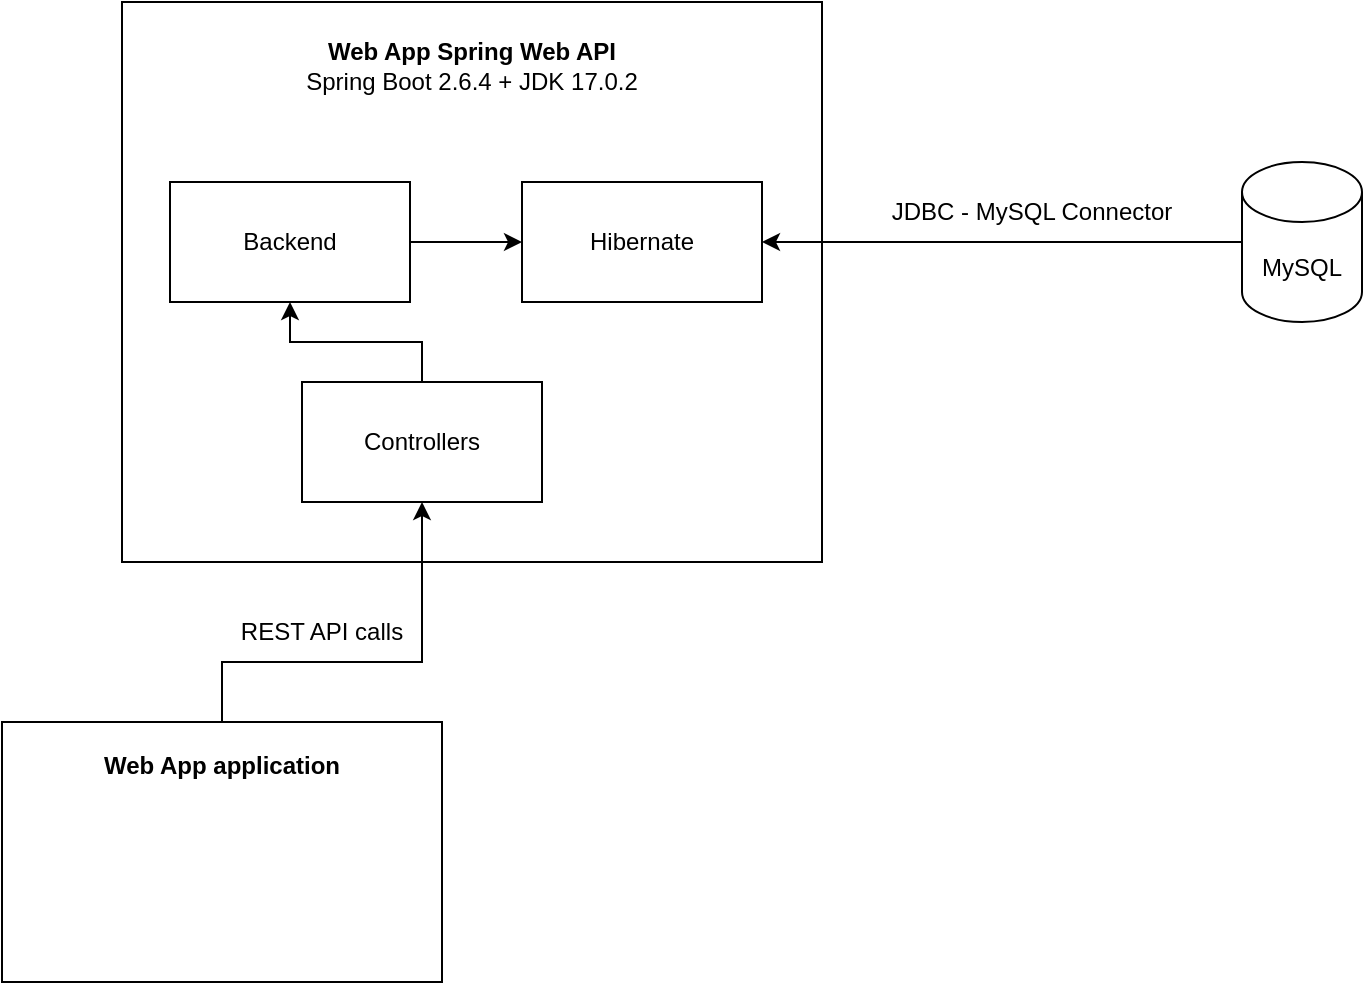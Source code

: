<mxfile version="17.1.3" type="device"><diagram id="1XXP8GII-GXch3vV3Cl-" name="Page-1"><mxGraphModel dx="1237" dy="663" grid="1" gridSize="10" guides="1" tooltips="1" connect="1" arrows="1" fold="1" page="1" pageScale="1" pageWidth="827" pageHeight="1169" math="0" shadow="0"><root><mxCell id="0"/><mxCell id="1" parent="0"/><mxCell id="43_yraPaDcWO1A_HJWw1-1" value="&lt;b&gt;Web App application&lt;/b&gt;&lt;br&gt;&lt;br&gt;&lt;br&gt;&lt;br&gt;&lt;br&gt;&lt;br&gt;&lt;br&gt;" style="rounded=0;whiteSpace=wrap;html=1;" vertex="1" parent="1"><mxGeometry x="50" y="390" width="220" height="130" as="geometry"/></mxCell><mxCell id="43_yraPaDcWO1A_HJWw1-2" value="&lt;b&gt;Web App Spring Web API&lt;/b&gt;&lt;br&gt;Spring Boot 2.6.4 + JDK 17.0.2&lt;br&gt;&lt;br&gt;&lt;br&gt;&lt;br&gt;&lt;br&gt;&lt;br&gt;&lt;br&gt;&lt;br&gt;&lt;br&gt;&lt;br&gt;&lt;br&gt;&lt;br&gt;&lt;br&gt;&lt;br&gt;&lt;br&gt;&lt;br&gt;" style="rounded=0;whiteSpace=wrap;html=1;" vertex="1" parent="1"><mxGeometry x="110" y="30" width="350" height="280" as="geometry"/></mxCell><mxCell id="43_yraPaDcWO1A_HJWw1-3" value="Controllers" style="rounded=0;whiteSpace=wrap;html=1;" vertex="1" parent="1"><mxGeometry x="200" y="220" width="120" height="60" as="geometry"/></mxCell><mxCell id="43_yraPaDcWO1A_HJWw1-4" value="Hibernate" style="rounded=0;whiteSpace=wrap;html=1;" vertex="1" parent="1"><mxGeometry x="310" y="120" width="120" height="60" as="geometry"/></mxCell><mxCell id="43_yraPaDcWO1A_HJWw1-5" value="Backend" style="rounded=0;whiteSpace=wrap;html=1;" vertex="1" parent="1"><mxGeometry x="134" y="120" width="120" height="60" as="geometry"/></mxCell><mxCell id="43_yraPaDcWO1A_HJWw1-6" value="MySQL" style="shape=cylinder3;whiteSpace=wrap;html=1;boundedLbl=1;backgroundOutline=1;size=15;" vertex="1" parent="1"><mxGeometry x="670" y="110" width="60" height="80" as="geometry"/></mxCell><mxCell id="43_yraPaDcWO1A_HJWw1-7" value="" style="endArrow=classic;html=1;rounded=0;exitX=0;exitY=0.5;exitDx=0;exitDy=0;exitPerimeter=0;entryX=1;entryY=0.5;entryDx=0;entryDy=0;" edge="1" parent="1" source="43_yraPaDcWO1A_HJWw1-6" target="43_yraPaDcWO1A_HJWw1-4"><mxGeometry width="50" height="50" relative="1" as="geometry"><mxPoint x="410" y="300" as="sourcePoint"/><mxPoint x="460" y="250" as="targetPoint"/></mxGeometry></mxCell><mxCell id="43_yraPaDcWO1A_HJWw1-8" value="JDBC - MySQL Connector" style="text;html=1;strokeColor=none;fillColor=none;align=center;verticalAlign=middle;whiteSpace=wrap;rounded=0;" vertex="1" parent="1"><mxGeometry x="480" y="120" width="170" height="30" as="geometry"/></mxCell><mxCell id="43_yraPaDcWO1A_HJWw1-9" value="" style="endArrow=classic;html=1;rounded=0;entryX=0;entryY=0.5;entryDx=0;entryDy=0;exitX=1;exitY=0.5;exitDx=0;exitDy=0;" edge="1" parent="1" source="43_yraPaDcWO1A_HJWw1-5" target="43_yraPaDcWO1A_HJWw1-4"><mxGeometry width="50" height="50" relative="1" as="geometry"><mxPoint x="230" y="190" as="sourcePoint"/><mxPoint x="280" y="140" as="targetPoint"/></mxGeometry></mxCell><mxCell id="43_yraPaDcWO1A_HJWw1-10" value="" style="endArrow=classic;html=1;rounded=0;exitX=0.5;exitY=0;exitDx=0;exitDy=0;entryX=0.5;entryY=1;entryDx=0;entryDy=0;" edge="1" parent="1" source="43_yraPaDcWO1A_HJWw1-3" target="43_yraPaDcWO1A_HJWw1-5"><mxGeometry width="50" height="50" relative="1" as="geometry"><mxPoint x="410" y="280" as="sourcePoint"/><mxPoint x="460" y="230" as="targetPoint"/><Array as="points"><mxPoint x="260" y="200"/><mxPoint x="194" y="200"/></Array></mxGeometry></mxCell><mxCell id="43_yraPaDcWO1A_HJWw1-11" value="" style="endArrow=classic;html=1;rounded=0;exitX=0.5;exitY=0;exitDx=0;exitDy=0;entryX=0.5;entryY=1;entryDx=0;entryDy=0;" edge="1" parent="1" source="43_yraPaDcWO1A_HJWw1-1" target="43_yraPaDcWO1A_HJWw1-3"><mxGeometry width="50" height="50" relative="1" as="geometry"><mxPoint x="410" y="280" as="sourcePoint"/><mxPoint x="460" y="230" as="targetPoint"/><Array as="points"><mxPoint x="160" y="360"/><mxPoint x="260" y="360"/></Array></mxGeometry></mxCell><mxCell id="43_yraPaDcWO1A_HJWw1-12" value="REST API calls" style="text;html=1;strokeColor=none;fillColor=none;align=center;verticalAlign=middle;whiteSpace=wrap;rounded=0;" vertex="1" parent="1"><mxGeometry x="160" y="330" width="100" height="30" as="geometry"/></mxCell></root></mxGraphModel></diagram></mxfile>